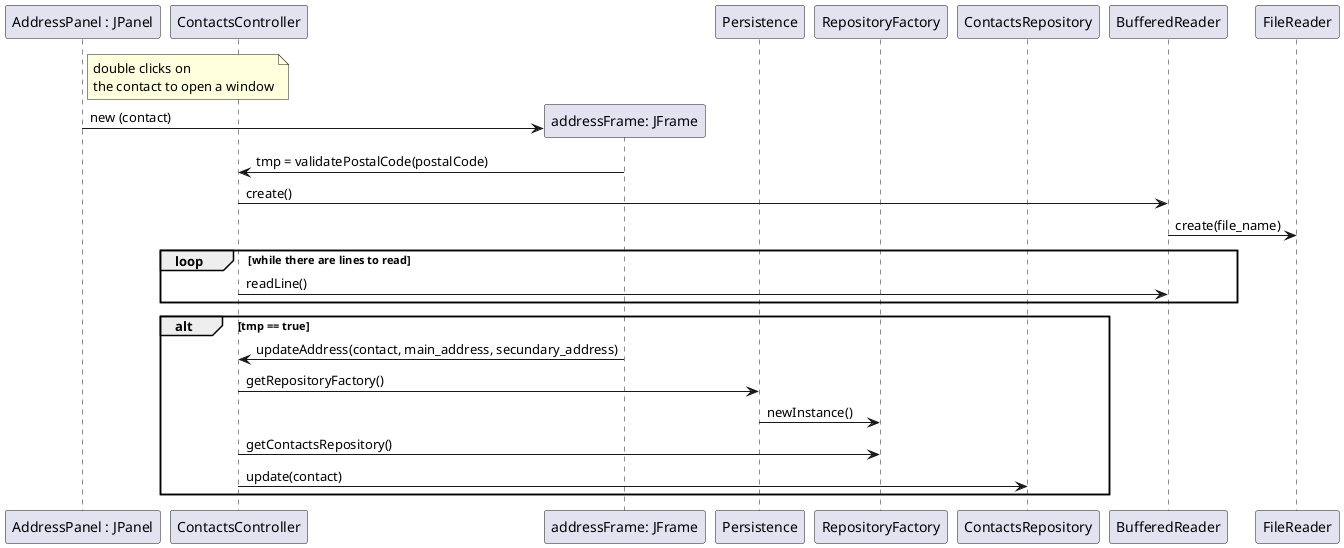 @startuml doc-files/crm_01_01_updateContact.png
    participant "AddressPanel : JPanel" as cp
    participant "ContactsController" as ctrl
    participant "addressFrame: JFrame" as jframe
    participant "Persistence" as pers
    participant "RepositoryFactory" as repFactory
    participant "ContactsRepository" as contactsRep
	participant "BufferedReader" as buffer
    participant "FileReader" as file



    note right of cp
        double clicks on
        the contact to open a window
    end note

    create jframe
    cp -> jframe : new (contact)

	jframe -> ctrl : tmp = validatePostalCode(postalCode)
	ctrl -> buffer : create()
	buffer -> file : create(file_name)

	loop while there are lines to read
	ctrl -> buffer: readLine()
	end loop

	alt tmp == true
    jframe -> ctrl : updateAddress(contact, main_address, secundary_address)

    ctrl -> pers : getRepositoryFactory()
    pers -> repFactory : newInstance()
    ctrl -> repFactory : getContactsRepository()

    ctrl -> contactsRep : update(contact)
	end

@enduml
